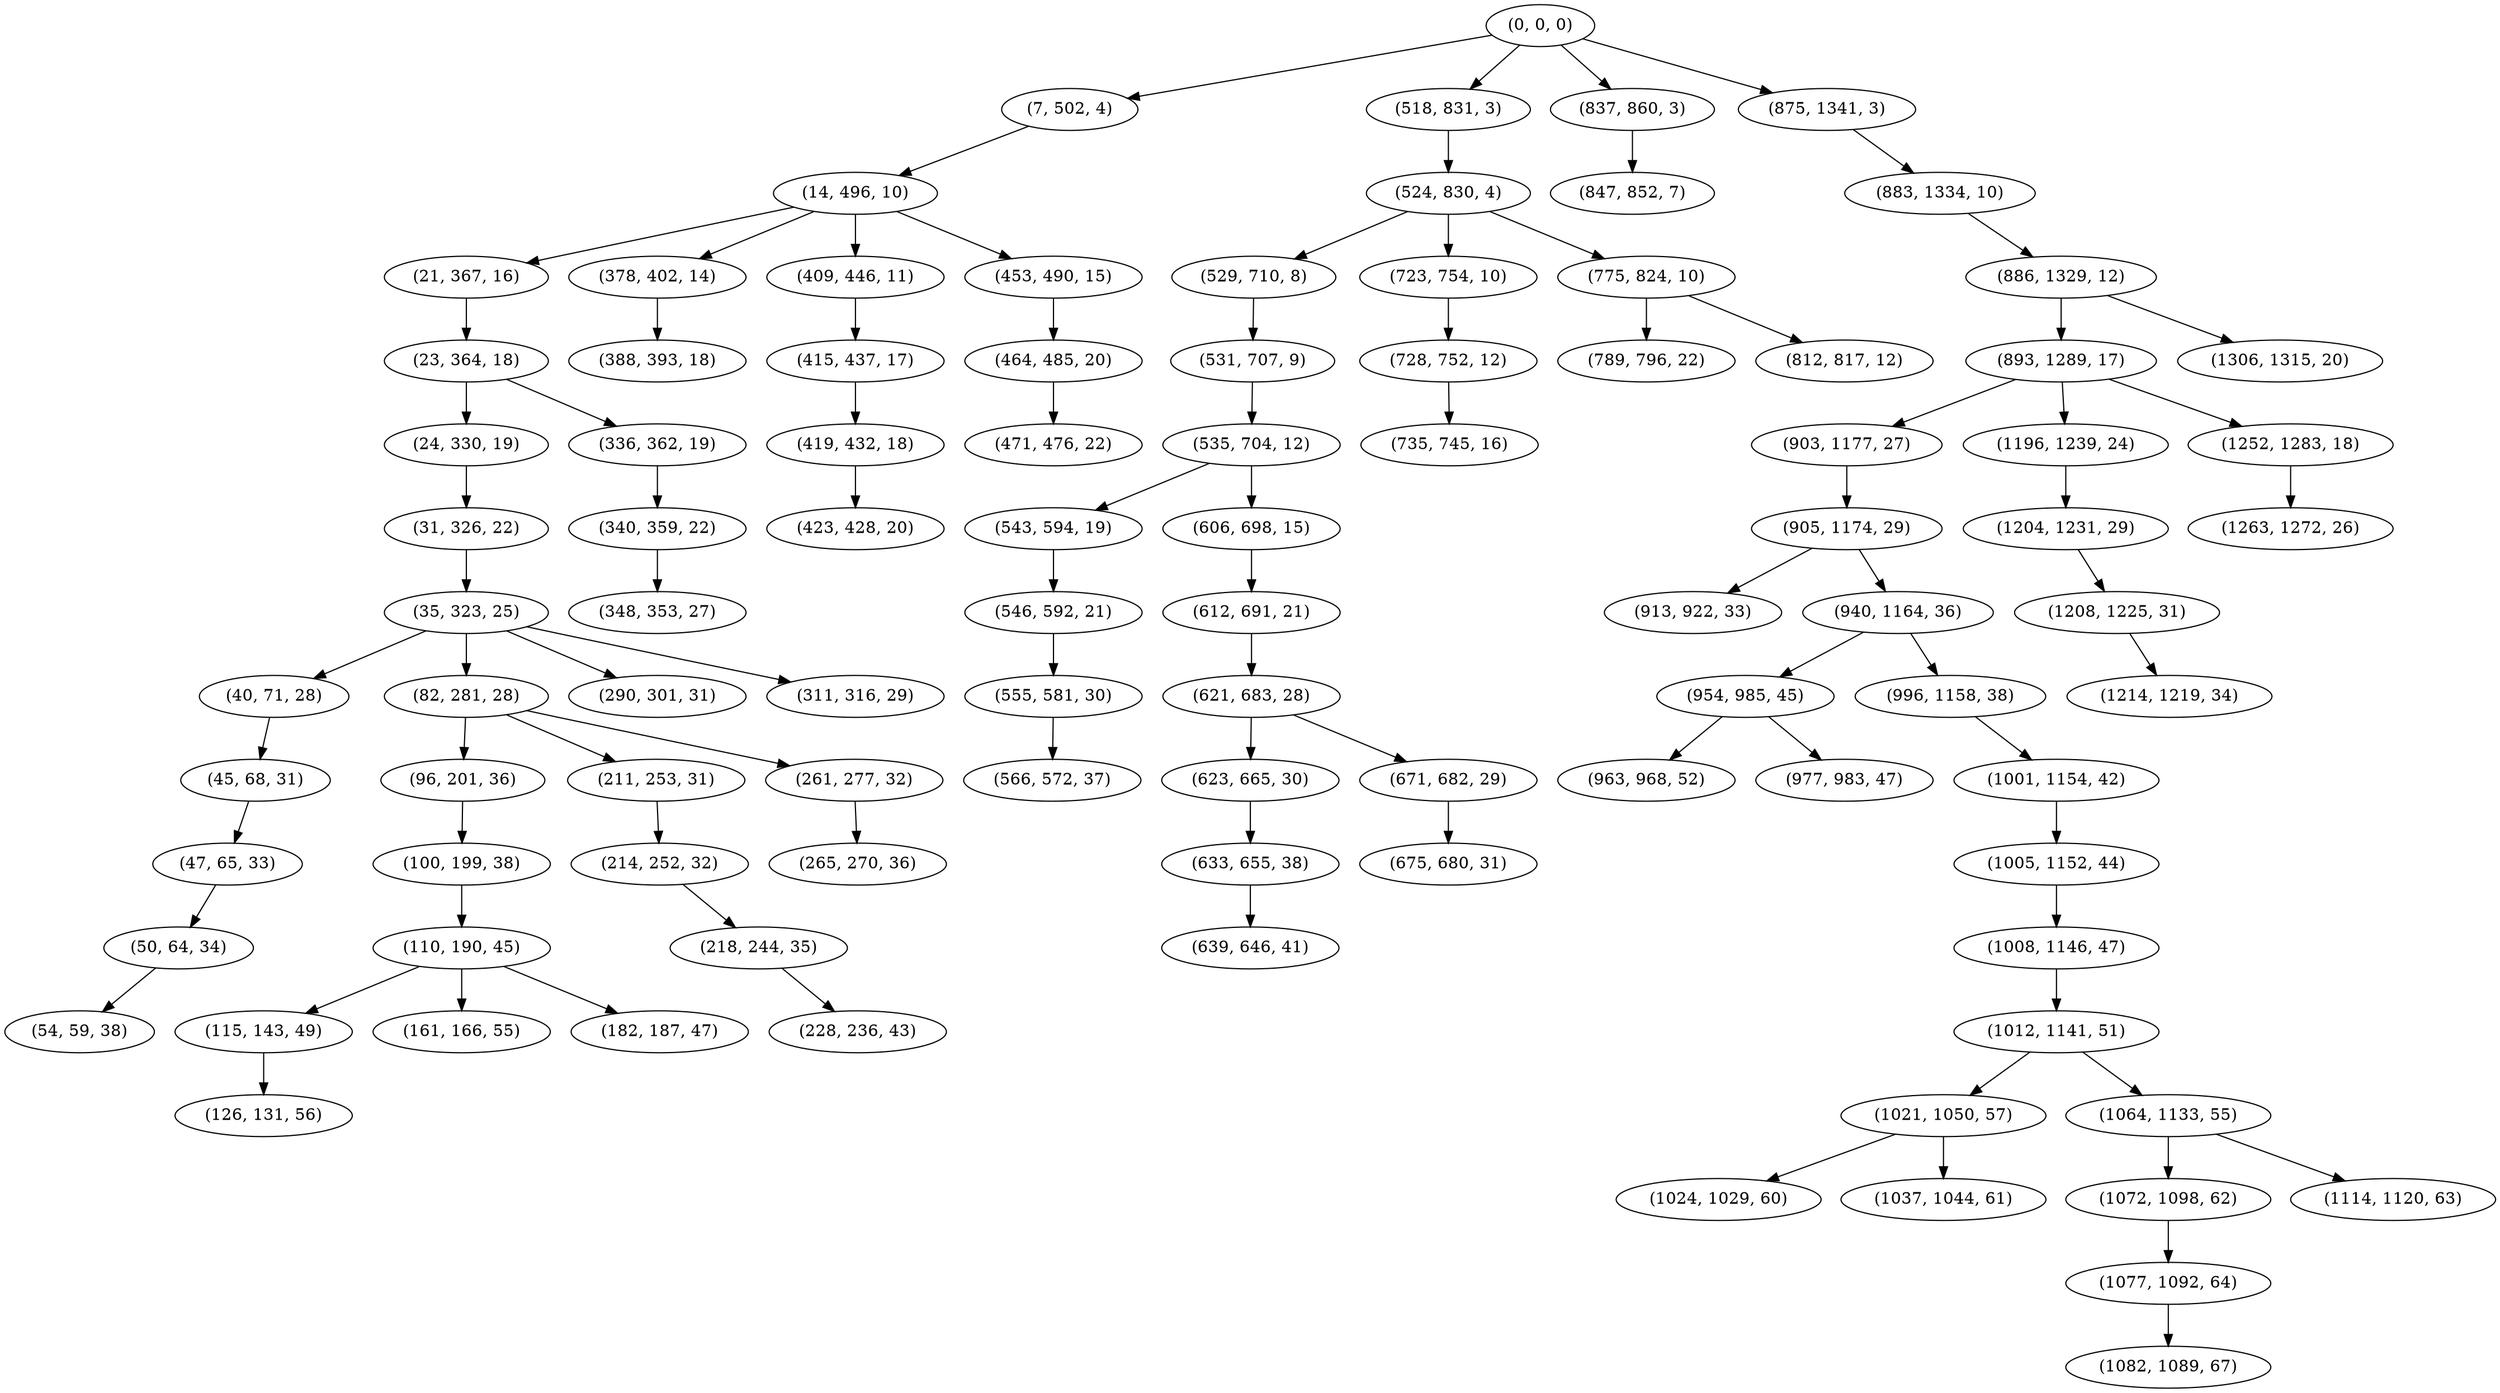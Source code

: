 digraph tree {
    "(0, 0, 0)";
    "(7, 502, 4)";
    "(14, 496, 10)";
    "(21, 367, 16)";
    "(23, 364, 18)";
    "(24, 330, 19)";
    "(31, 326, 22)";
    "(35, 323, 25)";
    "(40, 71, 28)";
    "(45, 68, 31)";
    "(47, 65, 33)";
    "(50, 64, 34)";
    "(54, 59, 38)";
    "(82, 281, 28)";
    "(96, 201, 36)";
    "(100, 199, 38)";
    "(110, 190, 45)";
    "(115, 143, 49)";
    "(126, 131, 56)";
    "(161, 166, 55)";
    "(182, 187, 47)";
    "(211, 253, 31)";
    "(214, 252, 32)";
    "(218, 244, 35)";
    "(228, 236, 43)";
    "(261, 277, 32)";
    "(265, 270, 36)";
    "(290, 301, 31)";
    "(311, 316, 29)";
    "(336, 362, 19)";
    "(340, 359, 22)";
    "(348, 353, 27)";
    "(378, 402, 14)";
    "(388, 393, 18)";
    "(409, 446, 11)";
    "(415, 437, 17)";
    "(419, 432, 18)";
    "(423, 428, 20)";
    "(453, 490, 15)";
    "(464, 485, 20)";
    "(471, 476, 22)";
    "(518, 831, 3)";
    "(524, 830, 4)";
    "(529, 710, 8)";
    "(531, 707, 9)";
    "(535, 704, 12)";
    "(543, 594, 19)";
    "(546, 592, 21)";
    "(555, 581, 30)";
    "(566, 572, 37)";
    "(606, 698, 15)";
    "(612, 691, 21)";
    "(621, 683, 28)";
    "(623, 665, 30)";
    "(633, 655, 38)";
    "(639, 646, 41)";
    "(671, 682, 29)";
    "(675, 680, 31)";
    "(723, 754, 10)";
    "(728, 752, 12)";
    "(735, 745, 16)";
    "(775, 824, 10)";
    "(789, 796, 22)";
    "(812, 817, 12)";
    "(837, 860, 3)";
    "(847, 852, 7)";
    "(875, 1341, 3)";
    "(883, 1334, 10)";
    "(886, 1329, 12)";
    "(893, 1289, 17)";
    "(903, 1177, 27)";
    "(905, 1174, 29)";
    "(913, 922, 33)";
    "(940, 1164, 36)";
    "(954, 985, 45)";
    "(963, 968, 52)";
    "(977, 983, 47)";
    "(996, 1158, 38)";
    "(1001, 1154, 42)";
    "(1005, 1152, 44)";
    "(1008, 1146, 47)";
    "(1012, 1141, 51)";
    "(1021, 1050, 57)";
    "(1024, 1029, 60)";
    "(1037, 1044, 61)";
    "(1064, 1133, 55)";
    "(1072, 1098, 62)";
    "(1077, 1092, 64)";
    "(1082, 1089, 67)";
    "(1114, 1120, 63)";
    "(1196, 1239, 24)";
    "(1204, 1231, 29)";
    "(1208, 1225, 31)";
    "(1214, 1219, 34)";
    "(1252, 1283, 18)";
    "(1263, 1272, 26)";
    "(1306, 1315, 20)";
    "(0, 0, 0)" -> "(7, 502, 4)";
    "(0, 0, 0)" -> "(518, 831, 3)";
    "(0, 0, 0)" -> "(837, 860, 3)";
    "(0, 0, 0)" -> "(875, 1341, 3)";
    "(7, 502, 4)" -> "(14, 496, 10)";
    "(14, 496, 10)" -> "(21, 367, 16)";
    "(14, 496, 10)" -> "(378, 402, 14)";
    "(14, 496, 10)" -> "(409, 446, 11)";
    "(14, 496, 10)" -> "(453, 490, 15)";
    "(21, 367, 16)" -> "(23, 364, 18)";
    "(23, 364, 18)" -> "(24, 330, 19)";
    "(23, 364, 18)" -> "(336, 362, 19)";
    "(24, 330, 19)" -> "(31, 326, 22)";
    "(31, 326, 22)" -> "(35, 323, 25)";
    "(35, 323, 25)" -> "(40, 71, 28)";
    "(35, 323, 25)" -> "(82, 281, 28)";
    "(35, 323, 25)" -> "(290, 301, 31)";
    "(35, 323, 25)" -> "(311, 316, 29)";
    "(40, 71, 28)" -> "(45, 68, 31)";
    "(45, 68, 31)" -> "(47, 65, 33)";
    "(47, 65, 33)" -> "(50, 64, 34)";
    "(50, 64, 34)" -> "(54, 59, 38)";
    "(82, 281, 28)" -> "(96, 201, 36)";
    "(82, 281, 28)" -> "(211, 253, 31)";
    "(82, 281, 28)" -> "(261, 277, 32)";
    "(96, 201, 36)" -> "(100, 199, 38)";
    "(100, 199, 38)" -> "(110, 190, 45)";
    "(110, 190, 45)" -> "(115, 143, 49)";
    "(110, 190, 45)" -> "(161, 166, 55)";
    "(110, 190, 45)" -> "(182, 187, 47)";
    "(115, 143, 49)" -> "(126, 131, 56)";
    "(211, 253, 31)" -> "(214, 252, 32)";
    "(214, 252, 32)" -> "(218, 244, 35)";
    "(218, 244, 35)" -> "(228, 236, 43)";
    "(261, 277, 32)" -> "(265, 270, 36)";
    "(336, 362, 19)" -> "(340, 359, 22)";
    "(340, 359, 22)" -> "(348, 353, 27)";
    "(378, 402, 14)" -> "(388, 393, 18)";
    "(409, 446, 11)" -> "(415, 437, 17)";
    "(415, 437, 17)" -> "(419, 432, 18)";
    "(419, 432, 18)" -> "(423, 428, 20)";
    "(453, 490, 15)" -> "(464, 485, 20)";
    "(464, 485, 20)" -> "(471, 476, 22)";
    "(518, 831, 3)" -> "(524, 830, 4)";
    "(524, 830, 4)" -> "(529, 710, 8)";
    "(524, 830, 4)" -> "(723, 754, 10)";
    "(524, 830, 4)" -> "(775, 824, 10)";
    "(529, 710, 8)" -> "(531, 707, 9)";
    "(531, 707, 9)" -> "(535, 704, 12)";
    "(535, 704, 12)" -> "(543, 594, 19)";
    "(535, 704, 12)" -> "(606, 698, 15)";
    "(543, 594, 19)" -> "(546, 592, 21)";
    "(546, 592, 21)" -> "(555, 581, 30)";
    "(555, 581, 30)" -> "(566, 572, 37)";
    "(606, 698, 15)" -> "(612, 691, 21)";
    "(612, 691, 21)" -> "(621, 683, 28)";
    "(621, 683, 28)" -> "(623, 665, 30)";
    "(621, 683, 28)" -> "(671, 682, 29)";
    "(623, 665, 30)" -> "(633, 655, 38)";
    "(633, 655, 38)" -> "(639, 646, 41)";
    "(671, 682, 29)" -> "(675, 680, 31)";
    "(723, 754, 10)" -> "(728, 752, 12)";
    "(728, 752, 12)" -> "(735, 745, 16)";
    "(775, 824, 10)" -> "(789, 796, 22)";
    "(775, 824, 10)" -> "(812, 817, 12)";
    "(837, 860, 3)" -> "(847, 852, 7)";
    "(875, 1341, 3)" -> "(883, 1334, 10)";
    "(883, 1334, 10)" -> "(886, 1329, 12)";
    "(886, 1329, 12)" -> "(893, 1289, 17)";
    "(886, 1329, 12)" -> "(1306, 1315, 20)";
    "(893, 1289, 17)" -> "(903, 1177, 27)";
    "(893, 1289, 17)" -> "(1196, 1239, 24)";
    "(893, 1289, 17)" -> "(1252, 1283, 18)";
    "(903, 1177, 27)" -> "(905, 1174, 29)";
    "(905, 1174, 29)" -> "(913, 922, 33)";
    "(905, 1174, 29)" -> "(940, 1164, 36)";
    "(940, 1164, 36)" -> "(954, 985, 45)";
    "(940, 1164, 36)" -> "(996, 1158, 38)";
    "(954, 985, 45)" -> "(963, 968, 52)";
    "(954, 985, 45)" -> "(977, 983, 47)";
    "(996, 1158, 38)" -> "(1001, 1154, 42)";
    "(1001, 1154, 42)" -> "(1005, 1152, 44)";
    "(1005, 1152, 44)" -> "(1008, 1146, 47)";
    "(1008, 1146, 47)" -> "(1012, 1141, 51)";
    "(1012, 1141, 51)" -> "(1021, 1050, 57)";
    "(1012, 1141, 51)" -> "(1064, 1133, 55)";
    "(1021, 1050, 57)" -> "(1024, 1029, 60)";
    "(1021, 1050, 57)" -> "(1037, 1044, 61)";
    "(1064, 1133, 55)" -> "(1072, 1098, 62)";
    "(1064, 1133, 55)" -> "(1114, 1120, 63)";
    "(1072, 1098, 62)" -> "(1077, 1092, 64)";
    "(1077, 1092, 64)" -> "(1082, 1089, 67)";
    "(1196, 1239, 24)" -> "(1204, 1231, 29)";
    "(1204, 1231, 29)" -> "(1208, 1225, 31)";
    "(1208, 1225, 31)" -> "(1214, 1219, 34)";
    "(1252, 1283, 18)" -> "(1263, 1272, 26)";
}
